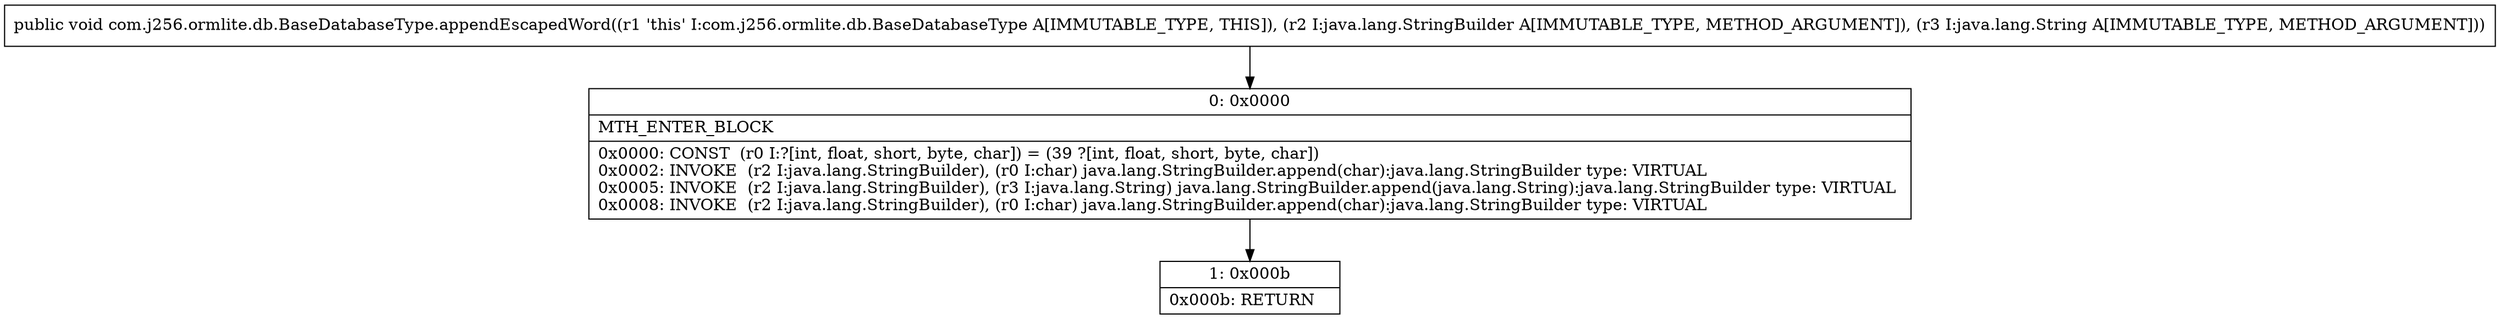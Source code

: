 digraph "CFG forcom.j256.ormlite.db.BaseDatabaseType.appendEscapedWord(Ljava\/lang\/StringBuilder;Ljava\/lang\/String;)V" {
Node_0 [shape=record,label="{0\:\ 0x0000|MTH_ENTER_BLOCK\l|0x0000: CONST  (r0 I:?[int, float, short, byte, char]) = (39 ?[int, float, short, byte, char]) \l0x0002: INVOKE  (r2 I:java.lang.StringBuilder), (r0 I:char) java.lang.StringBuilder.append(char):java.lang.StringBuilder type: VIRTUAL \l0x0005: INVOKE  (r2 I:java.lang.StringBuilder), (r3 I:java.lang.String) java.lang.StringBuilder.append(java.lang.String):java.lang.StringBuilder type: VIRTUAL \l0x0008: INVOKE  (r2 I:java.lang.StringBuilder), (r0 I:char) java.lang.StringBuilder.append(char):java.lang.StringBuilder type: VIRTUAL \l}"];
Node_1 [shape=record,label="{1\:\ 0x000b|0x000b: RETURN   \l}"];
MethodNode[shape=record,label="{public void com.j256.ormlite.db.BaseDatabaseType.appendEscapedWord((r1 'this' I:com.j256.ormlite.db.BaseDatabaseType A[IMMUTABLE_TYPE, THIS]), (r2 I:java.lang.StringBuilder A[IMMUTABLE_TYPE, METHOD_ARGUMENT]), (r3 I:java.lang.String A[IMMUTABLE_TYPE, METHOD_ARGUMENT])) }"];
MethodNode -> Node_0;
Node_0 -> Node_1;
}

